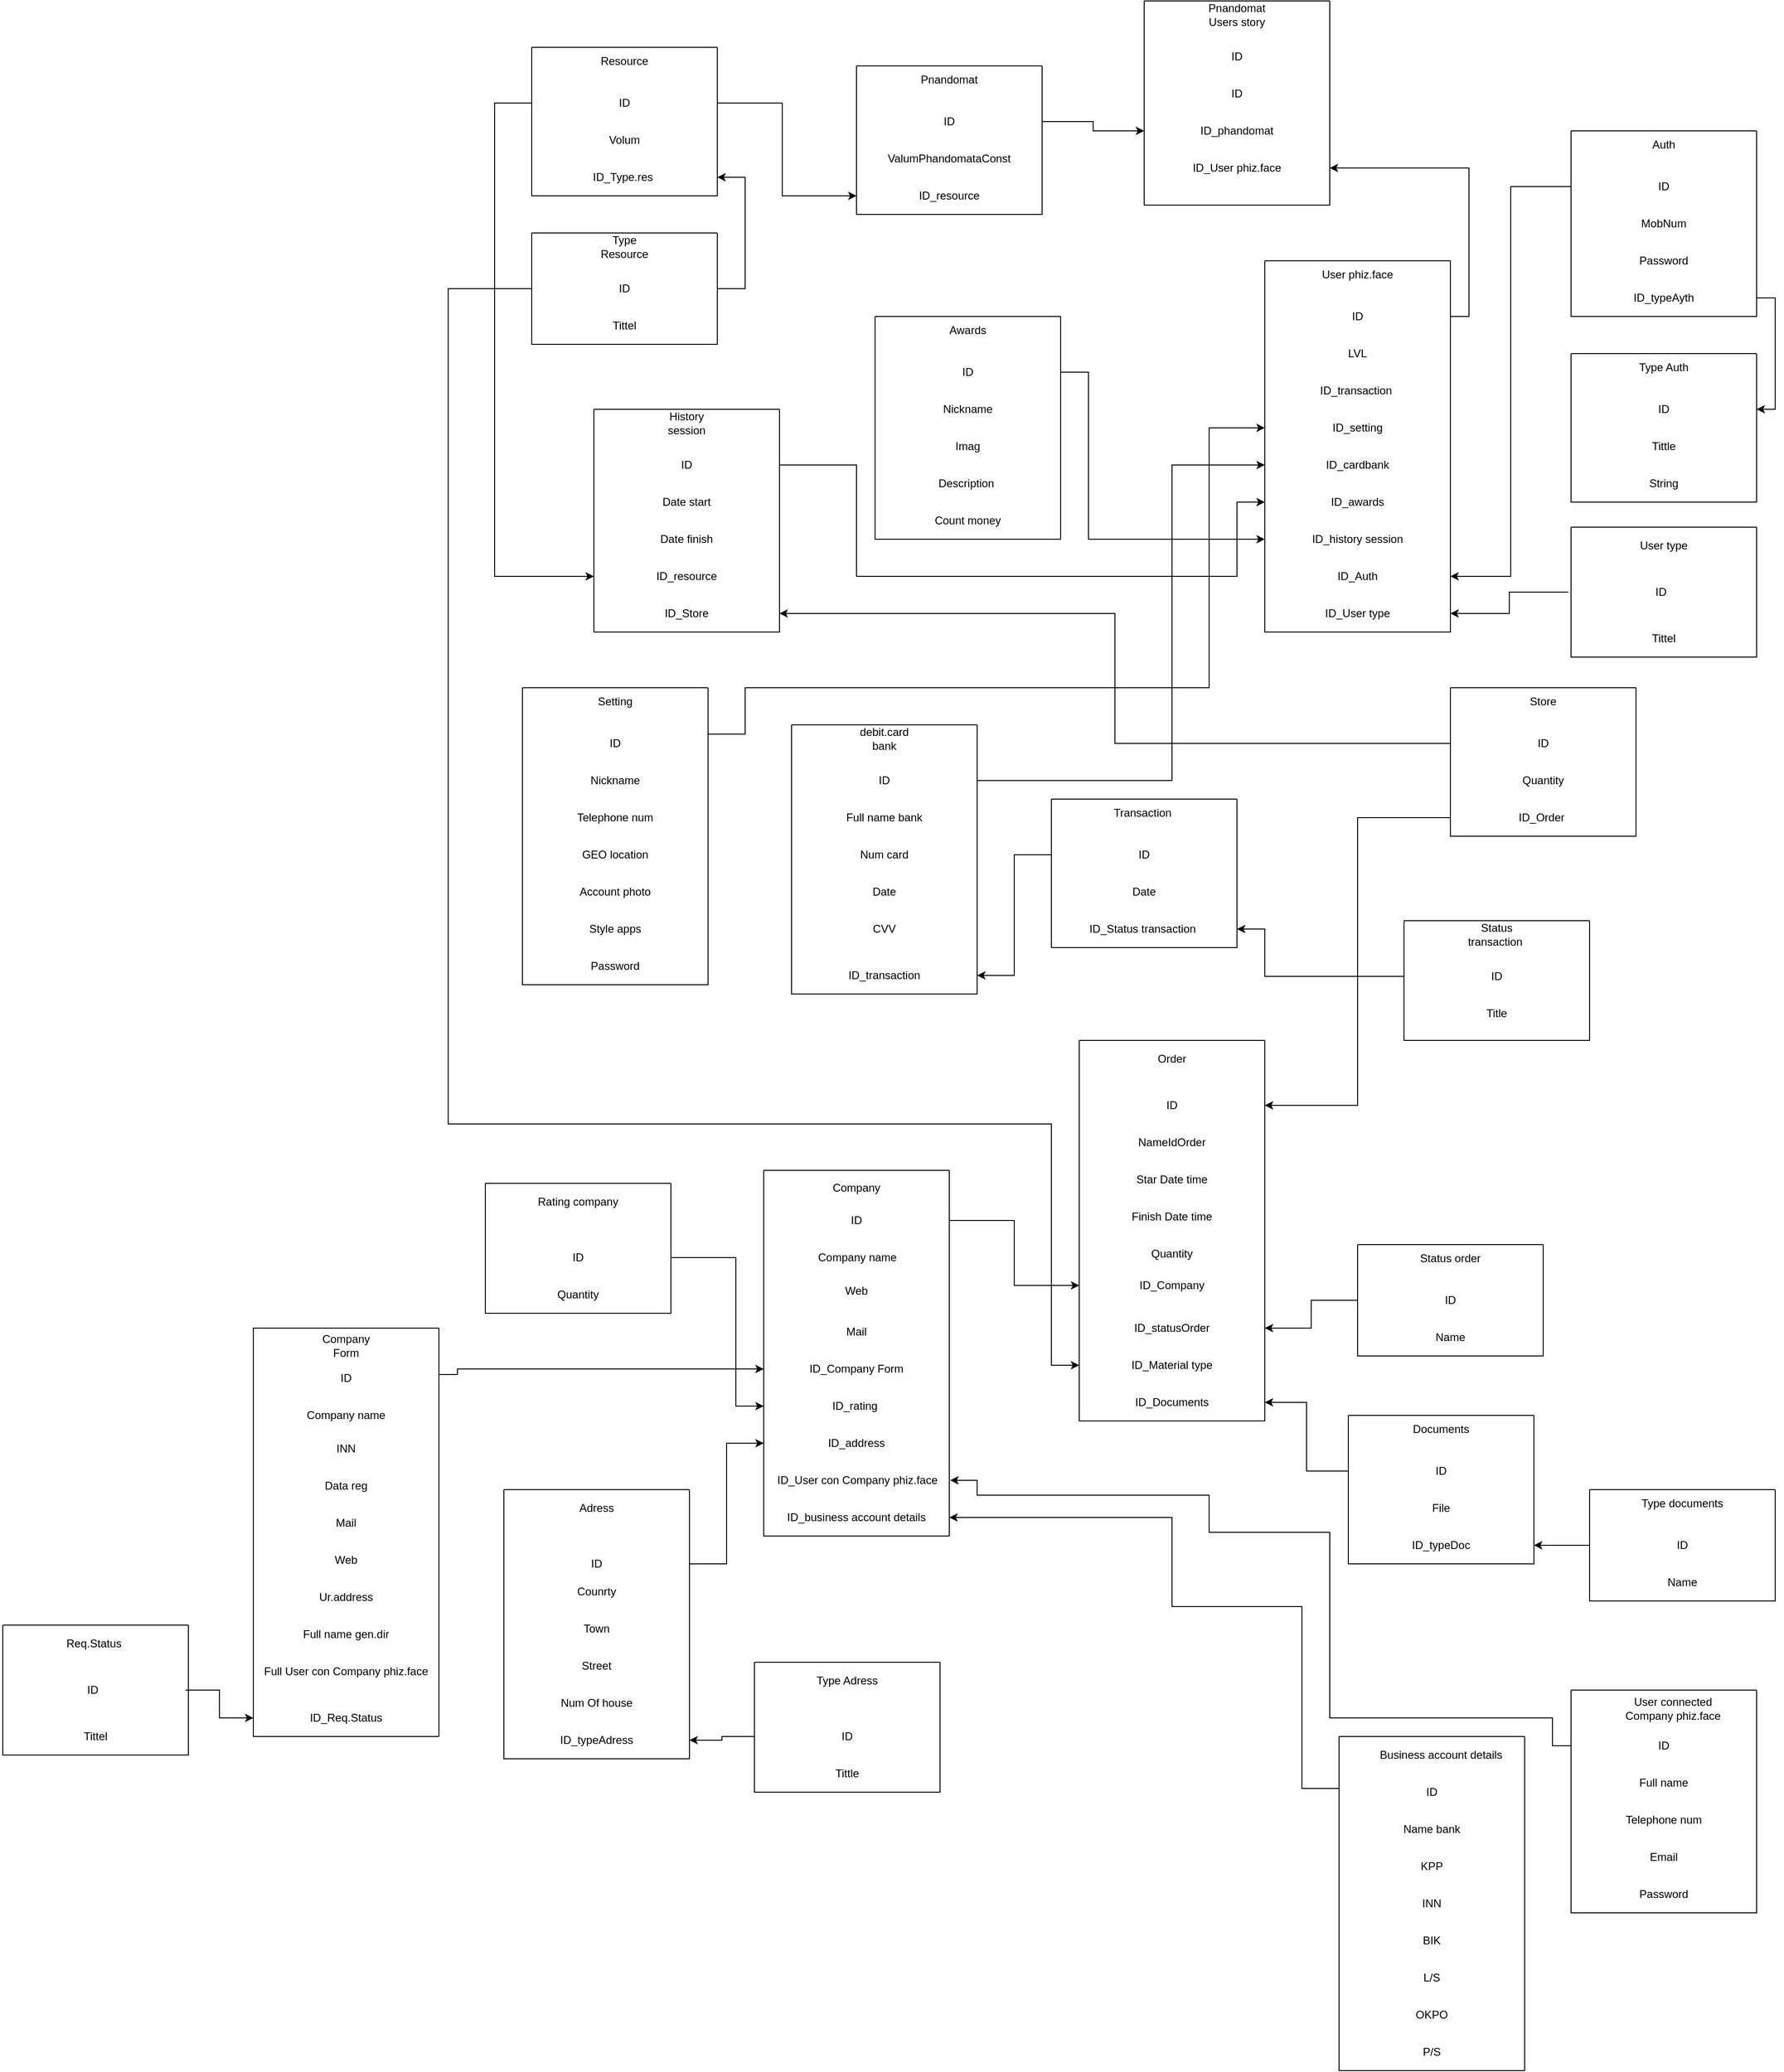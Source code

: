 <mxfile version="24.7.5" pages="2">
  <diagram name="DB Project" id="ey12yU7m-k0KGq1fMk_B">
    <mxGraphModel dx="955" dy="3004" grid="1" gridSize="10" guides="1" tooltips="1" connect="1" arrows="1" fold="1" page="1" pageScale="1" pageWidth="827" pageHeight="1169" math="0" shadow="0">
      <root>
        <mxCell id="0" />
        <mxCell id="1" parent="0" />
        <mxCell id="csLIRg7EKENoaghVLYN3-34" value="" style="swimlane;startSize=0;" parent="1" vertex="1">
          <mxGeometry x="1920" y="-2040" width="200" height="400" as="geometry">
            <mxRectangle x="40" y="200" width="50" height="40" as="alternateBounds" />
          </mxGeometry>
        </mxCell>
        <mxCell id="csLIRg7EKENoaghVLYN3-35" value="User phiz.face" style="text;html=1;align=center;verticalAlign=middle;whiteSpace=wrap;rounded=0;" parent="csLIRg7EKENoaghVLYN3-34" vertex="1">
          <mxGeometry x="60" width="80" height="30" as="geometry" />
        </mxCell>
        <mxCell id="csLIRg7EKENoaghVLYN3-36" value="ID" style="text;html=1;align=center;verticalAlign=middle;whiteSpace=wrap;rounded=0;" parent="csLIRg7EKENoaghVLYN3-34" vertex="1">
          <mxGeometry y="40" width="200" height="40" as="geometry" />
        </mxCell>
        <mxCell id="csLIRg7EKENoaghVLYN3-39" value="ID_cardbank" style="text;html=1;align=center;verticalAlign=middle;whiteSpace=wrap;rounded=0;" parent="csLIRg7EKENoaghVLYN3-34" vertex="1">
          <mxGeometry y="200" width="200" height="40" as="geometry" />
        </mxCell>
        <mxCell id="csLIRg7EKENoaghVLYN3-41" value="LVL" style="text;html=1;align=center;verticalAlign=middle;whiteSpace=wrap;rounded=0;" parent="csLIRg7EKENoaghVLYN3-34" vertex="1">
          <mxGeometry y="80" width="200" height="40" as="geometry" />
        </mxCell>
        <mxCell id="csLIRg7EKENoaghVLYN3-74" value="ID_awards" style="text;html=1;align=center;verticalAlign=middle;whiteSpace=wrap;rounded=0;" parent="csLIRg7EKENoaghVLYN3-34" vertex="1">
          <mxGeometry y="240" width="200" height="40" as="geometry" />
        </mxCell>
        <mxCell id="csLIRg7EKENoaghVLYN3-75" value="ID_setting" style="text;html=1;align=center;verticalAlign=middle;whiteSpace=wrap;rounded=0;" parent="csLIRg7EKENoaghVLYN3-34" vertex="1">
          <mxGeometry y="160" width="200" height="40" as="geometry" />
        </mxCell>
        <mxCell id="h2uy1tZPQLhtZi0CYQHW-30" value="ID_history session" style="text;html=1;align=center;verticalAlign=middle;whiteSpace=wrap;rounded=0;" parent="csLIRg7EKENoaghVLYN3-34" vertex="1">
          <mxGeometry y="280" width="200" height="40" as="geometry" />
        </mxCell>
        <mxCell id="8iAgz6GP0BhCK0G63EhW-2" value="ID_Auth" style="text;html=1;align=center;verticalAlign=middle;whiteSpace=wrap;rounded=0;" parent="csLIRg7EKENoaghVLYN3-34" vertex="1">
          <mxGeometry y="320" width="200" height="40" as="geometry" />
        </mxCell>
        <mxCell id="opOszz-HnJrdjQZakFIA-1" value="&lt;div style=&quot;text-align: start;&quot;&gt;&lt;span style=&quot;background-color: initial;&quot;&gt;ID_transaction&amp;nbsp;&lt;/span&gt;&lt;/div&gt;" style="text;html=1;align=center;verticalAlign=middle;whiteSpace=wrap;rounded=0;" parent="csLIRg7EKENoaghVLYN3-34" vertex="1">
          <mxGeometry y="120" width="200" height="40" as="geometry" />
        </mxCell>
        <mxCell id="MBNA6LIcdyiV74psL_LO-8" value="ID_User type" style="text;html=1;align=center;verticalAlign=middle;whiteSpace=wrap;rounded=0;" vertex="1" parent="csLIRg7EKENoaghVLYN3-34">
          <mxGeometry y="360" width="200" height="40" as="geometry" />
        </mxCell>
        <mxCell id="csLIRg7EKENoaghVLYN3-58" value="" style="swimlane;startSize=0;" parent="1" vertex="1">
          <mxGeometry x="1500" y="-1980" width="200" height="240" as="geometry">
            <mxRectangle x="40" y="200" width="50" height="40" as="alternateBounds" />
          </mxGeometry>
        </mxCell>
        <mxCell id="csLIRg7EKENoaghVLYN3-59" value="Awards" style="text;html=1;align=center;verticalAlign=middle;whiteSpace=wrap;rounded=0;" parent="csLIRg7EKENoaghVLYN3-58" vertex="1">
          <mxGeometry x="60" width="80" height="30" as="geometry" />
        </mxCell>
        <mxCell id="csLIRg7EKENoaghVLYN3-60" value="ID" style="text;html=1;align=center;verticalAlign=middle;whiteSpace=wrap;rounded=0;" parent="csLIRg7EKENoaghVLYN3-58" vertex="1">
          <mxGeometry y="40" width="200" height="40" as="geometry" />
        </mxCell>
        <mxCell id="csLIRg7EKENoaghVLYN3-61" value="Nickname" style="text;html=1;align=center;verticalAlign=middle;whiteSpace=wrap;rounded=0;" parent="csLIRg7EKENoaghVLYN3-58" vertex="1">
          <mxGeometry y="80" width="200" height="40" as="geometry" />
        </mxCell>
        <mxCell id="h2uy1tZPQLhtZi0CYQHW-51" value="Imag" style="text;html=1;align=center;verticalAlign=middle;whiteSpace=wrap;rounded=0;" parent="csLIRg7EKENoaghVLYN3-58" vertex="1">
          <mxGeometry y="120" width="200" height="40" as="geometry" />
        </mxCell>
        <mxCell id="h2uy1tZPQLhtZi0CYQHW-52" value="Description&amp;nbsp;" style="text;html=1;align=center;verticalAlign=middle;whiteSpace=wrap;rounded=0;" parent="csLIRg7EKENoaghVLYN3-58" vertex="1">
          <mxGeometry y="160" width="200" height="40" as="geometry" />
        </mxCell>
        <mxCell id="h2uy1tZPQLhtZi0CYQHW-55" value="Count money" style="text;html=1;align=center;verticalAlign=middle;whiteSpace=wrap;rounded=0;" parent="csLIRg7EKENoaghVLYN3-58" vertex="1">
          <mxGeometry y="200" width="200" height="40" as="geometry" />
        </mxCell>
        <mxCell id="csLIRg7EKENoaghVLYN3-85" value="" style="swimlane;startSize=0;" parent="1" vertex="1">
          <mxGeometry x="1410" y="-1540" width="200" height="290" as="geometry">
            <mxRectangle x="40" y="200" width="50" height="40" as="alternateBounds" />
          </mxGeometry>
        </mxCell>
        <mxCell id="csLIRg7EKENoaghVLYN3-86" value="debit.card bank" style="text;html=1;align=center;verticalAlign=middle;whiteSpace=wrap;rounded=0;" parent="csLIRg7EKENoaghVLYN3-85" vertex="1">
          <mxGeometry x="60" width="80" height="30" as="geometry" />
        </mxCell>
        <mxCell id="csLIRg7EKENoaghVLYN3-87" value="ID" style="text;html=1;align=center;verticalAlign=middle;whiteSpace=wrap;rounded=0;" parent="csLIRg7EKENoaghVLYN3-85" vertex="1">
          <mxGeometry y="40" width="200" height="40" as="geometry" />
        </mxCell>
        <mxCell id="csLIRg7EKENoaghVLYN3-88" value="Full name bank" style="text;html=1;align=center;verticalAlign=middle;whiteSpace=wrap;rounded=0;" parent="csLIRg7EKENoaghVLYN3-85" vertex="1">
          <mxGeometry y="80" width="200" height="40" as="geometry" />
        </mxCell>
        <mxCell id="h2uy1tZPQLhtZi0CYQHW-72" value="Num card" style="text;html=1;align=center;verticalAlign=middle;whiteSpace=wrap;rounded=0;" parent="csLIRg7EKENoaghVLYN3-85" vertex="1">
          <mxGeometry y="120" width="200" height="40" as="geometry" />
        </mxCell>
        <mxCell id="h2uy1tZPQLhtZi0CYQHW-74" value="Date" style="text;html=1;align=center;verticalAlign=middle;whiteSpace=wrap;rounded=0;" parent="csLIRg7EKENoaghVLYN3-85" vertex="1">
          <mxGeometry y="160" width="200" height="40" as="geometry" />
        </mxCell>
        <mxCell id="h2uy1tZPQLhtZi0CYQHW-75" value="CVV" style="text;html=1;align=center;verticalAlign=middle;whiteSpace=wrap;rounded=0;" parent="csLIRg7EKENoaghVLYN3-85" vertex="1">
          <mxGeometry y="200" width="200" height="40" as="geometry" />
        </mxCell>
        <mxCell id="opOszz-HnJrdjQZakFIA-20" value="ID_transaction" style="text;html=1;align=center;verticalAlign=middle;whiteSpace=wrap;rounded=0;" parent="csLIRg7EKENoaghVLYN3-85" vertex="1">
          <mxGeometry y="250" width="200" height="40" as="geometry" />
        </mxCell>
        <mxCell id="csLIRg7EKENoaghVLYN3-107" value="" style="swimlane;startSize=0;" parent="1" vertex="1">
          <mxGeometry x="1380" y="-1060" width="200" height="394" as="geometry">
            <mxRectangle x="40" y="200" width="50" height="40" as="alternateBounds" />
          </mxGeometry>
        </mxCell>
        <mxCell id="csLIRg7EKENoaghVLYN3-108" value="Company" style="text;html=1;align=center;verticalAlign=middle;whiteSpace=wrap;rounded=0;" parent="csLIRg7EKENoaghVLYN3-107" vertex="1">
          <mxGeometry x="60" y="4" width="80" height="30" as="geometry" />
        </mxCell>
        <mxCell id="csLIRg7EKENoaghVLYN3-109" value="ID" style="text;html=1;align=center;verticalAlign=middle;whiteSpace=wrap;rounded=0;" parent="csLIRg7EKENoaghVLYN3-107" vertex="1">
          <mxGeometry y="34" width="200" height="40" as="geometry" />
        </mxCell>
        <mxCell id="csLIRg7EKENoaghVLYN3-110" value="Company name" style="text;html=1;align=center;verticalAlign=middle;whiteSpace=wrap;rounded=0;" parent="csLIRg7EKENoaghVLYN3-107" vertex="1">
          <mxGeometry x="1" y="74" width="200" height="40" as="geometry" />
        </mxCell>
        <mxCell id="csLIRg7EKENoaghVLYN3-111" value="Mail" style="text;html=1;align=center;verticalAlign=middle;whiteSpace=wrap;rounded=0;" parent="csLIRg7EKENoaghVLYN3-107" vertex="1">
          <mxGeometry y="154" width="200" height="40" as="geometry" />
        </mxCell>
        <mxCell id="csLIRg7EKENoaghVLYN3-116" value="&lt;div style=&quot;text-align: start;&quot;&gt;&lt;span style=&quot;background-color: initial;&quot;&gt;ID_business account details&lt;/span&gt;&lt;/div&gt;" style="text;html=1;align=center;verticalAlign=middle;whiteSpace=wrap;rounded=0;" parent="csLIRg7EKENoaghVLYN3-107" vertex="1">
          <mxGeometry y="354" width="200" height="40" as="geometry" />
        </mxCell>
        <mxCell id="csLIRg7EKENoaghVLYN3-117" value="ID_User con Company phiz.face" style="text;html=1;align=center;verticalAlign=middle;whiteSpace=wrap;rounded=0;" parent="csLIRg7EKENoaghVLYN3-107" vertex="1">
          <mxGeometry x="1" y="314" width="200" height="40" as="geometry" />
        </mxCell>
        <mxCell id="csLIRg7EKENoaghVLYN3-120" value="ID_address" style="text;html=1;align=center;verticalAlign=middle;whiteSpace=wrap;rounded=0;" parent="csLIRg7EKENoaghVLYN3-107" vertex="1">
          <mxGeometry y="274" width="200" height="40" as="geometry" />
        </mxCell>
        <mxCell id="b094mv4lrQVxFqOp9tiN-1" value="&lt;div style=&quot;text-align: start;&quot;&gt;&lt;span style=&quot;background-color: initial;&quot;&gt;ID_rating&amp;nbsp;&lt;/span&gt;&lt;/div&gt;" style="text;html=1;align=center;verticalAlign=middle;whiteSpace=wrap;rounded=0;" parent="csLIRg7EKENoaghVLYN3-107" vertex="1">
          <mxGeometry y="234" width="200" height="40" as="geometry" />
        </mxCell>
        <mxCell id="NR5KIYlSiuEwGmeg9oS_-16" value="ID_Company Form" style="text;html=1;align=center;verticalAlign=middle;whiteSpace=wrap;rounded=0;" parent="csLIRg7EKENoaghVLYN3-107" vertex="1">
          <mxGeometry y="194" width="200" height="40" as="geometry" />
        </mxCell>
        <mxCell id="csLIRg7EKENoaghVLYN3-119" value="Web" style="text;html=1;align=center;verticalAlign=middle;whiteSpace=wrap;rounded=0;" parent="csLIRg7EKENoaghVLYN3-107" vertex="1">
          <mxGeometry y="110" width="200" height="40" as="geometry" />
        </mxCell>
        <mxCell id="csLIRg7EKENoaghVLYN3-125" value="" style="swimlane;startSize=0;" parent="1" vertex="1">
          <mxGeometry x="2010" y="-796" width="200" height="160" as="geometry">
            <mxRectangle x="40" y="200" width="50" height="40" as="alternateBounds" />
          </mxGeometry>
        </mxCell>
        <mxCell id="csLIRg7EKENoaghVLYN3-126" value="Documents" style="text;html=1;align=center;verticalAlign=middle;whiteSpace=wrap;rounded=0;" parent="csLIRg7EKENoaghVLYN3-125" vertex="1">
          <mxGeometry x="60" width="80" height="30" as="geometry" />
        </mxCell>
        <mxCell id="csLIRg7EKENoaghVLYN3-127" value="ID" style="text;html=1;align=center;verticalAlign=middle;whiteSpace=wrap;rounded=0;" parent="csLIRg7EKENoaghVLYN3-125" vertex="1">
          <mxGeometry y="40" width="200" height="40" as="geometry" />
        </mxCell>
        <mxCell id="csLIRg7EKENoaghVLYN3-128" value="File" style="text;html=1;align=center;verticalAlign=middle;whiteSpace=wrap;rounded=0;" parent="csLIRg7EKENoaghVLYN3-125" vertex="1">
          <mxGeometry y="80" width="200" height="40" as="geometry" />
        </mxCell>
        <mxCell id="csLIRg7EKENoaghVLYN3-143" value="ID_typeDoc" style="text;html=1;align=center;verticalAlign=middle;whiteSpace=wrap;rounded=0;" parent="csLIRg7EKENoaghVLYN3-125" vertex="1">
          <mxGeometry y="120" width="200" height="40" as="geometry" />
        </mxCell>
        <mxCell id="csLIRg7EKENoaghVLYN3-135" value="" style="swimlane;startSize=0;" parent="1" vertex="1">
          <mxGeometry x="1720" y="-1200" width="200" height="410" as="geometry">
            <mxRectangle x="40" y="200" width="50" height="40" as="alternateBounds" />
          </mxGeometry>
        </mxCell>
        <mxCell id="csLIRg7EKENoaghVLYN3-137" value="ID" style="text;html=1;align=center;verticalAlign=middle;whiteSpace=wrap;rounded=0;" parent="csLIRg7EKENoaghVLYN3-135" vertex="1">
          <mxGeometry y="50" width="200" height="40" as="geometry" />
        </mxCell>
        <mxCell id="csLIRg7EKENoaghVLYN3-139" value="Star Date time" style="text;html=1;align=center;verticalAlign=middle;whiteSpace=wrap;rounded=0;" parent="csLIRg7EKENoaghVLYN3-135" vertex="1">
          <mxGeometry y="130" width="200" height="40" as="geometry" />
        </mxCell>
        <mxCell id="csLIRg7EKENoaghVLYN3-140" value="Finish Date time" style="text;html=1;align=center;verticalAlign=middle;whiteSpace=wrap;rounded=0;" parent="csLIRg7EKENoaghVLYN3-135" vertex="1">
          <mxGeometry y="170" width="200" height="40" as="geometry" />
        </mxCell>
        <mxCell id="csLIRg7EKENoaghVLYN3-141" value="Order" style="text;html=1;align=center;verticalAlign=middle;whiteSpace=wrap;rounded=0;" parent="csLIRg7EKENoaghVLYN3-135" vertex="1">
          <mxGeometry width="200" height="40" as="geometry" />
        </mxCell>
        <mxCell id="csLIRg7EKENoaghVLYN3-142" value="NameIdOrder" style="text;html=1;align=center;verticalAlign=middle;whiteSpace=wrap;rounded=0;" parent="csLIRg7EKENoaghVLYN3-135" vertex="1">
          <mxGeometry y="90" width="200" height="40" as="geometry" />
        </mxCell>
        <mxCell id="csLIRg7EKENoaghVLYN3-145" value="ID_Company" style="text;html=1;align=center;verticalAlign=middle;whiteSpace=wrap;rounded=0;" parent="csLIRg7EKENoaghVLYN3-135" vertex="1">
          <mxGeometry y="244" width="200" height="40" as="geometry" />
        </mxCell>
        <mxCell id="xRr5vuv_WKvIwvED6xIB-14" value="ID_statusOrder" style="text;html=1;align=center;verticalAlign=middle;whiteSpace=wrap;rounded=0;" parent="csLIRg7EKENoaghVLYN3-135" vertex="1">
          <mxGeometry y="290" width="200" height="40" as="geometry" />
        </mxCell>
        <mxCell id="csLIRg7EKENoaghVLYN3-144" value="ID_Documents" style="text;html=1;align=center;verticalAlign=middle;whiteSpace=wrap;rounded=0;" parent="csLIRg7EKENoaghVLYN3-135" vertex="1">
          <mxGeometry y="370" width="200" height="40" as="geometry" />
        </mxCell>
        <mxCell id="tyz_u_CxFQXvNKMrJdVT-25" value="ID_Material type&lt;span style=&quot;color: rgba(0, 0, 0, 0); font-family: monospace; font-size: 0px; text-align: start; text-wrap: nowrap;&quot;&gt;%3CmxGraphModel%3E%3Croot%3E%3CmxCell%20id%3D%220%22%2F%3E%3CmxCell%20id%3D%221%22%20parent%3D%220%22%2F%3E%3CmxCell%20id%3D%222%22%20value%3D%22ID%22%20style%3D%22text%3Bhtml%3D1%3Balign%3Dcenter%3BverticalAlign%3Dmiddle%3BwhiteSpace%3Dwrap%3Brounded%3D0%3B%22%20vertex%3D%221%22%20parent%3D%221%22%3E%3CmxGeometry%20x%3D%22260%22%20y%3D%22-870%22%20width%3D%22200%22%20height%3D%2240%22%20as%3D%22geometry%22%2F%3E%3C%2FmxCell%3E%3C%2Froot%3E%3C%2FmxGraphModel%3E&lt;/span&gt;" style="text;html=1;align=center;verticalAlign=middle;whiteSpace=wrap;rounded=0;" parent="csLIRg7EKENoaghVLYN3-135" vertex="1">
          <mxGeometry y="330" width="200" height="40" as="geometry" />
        </mxCell>
        <mxCell id="tyz_u_CxFQXvNKMrJdVT-27" value="Quantity" style="text;html=1;align=center;verticalAlign=middle;whiteSpace=wrap;rounded=0;" parent="csLIRg7EKENoaghVLYN3-135" vertex="1">
          <mxGeometry y="210" width="200" height="40" as="geometry" />
        </mxCell>
        <mxCell id="csLIRg7EKENoaghVLYN3-148" value="" style="swimlane;startSize=0;" parent="1" vertex="1">
          <mxGeometry x="2250" y="-500" width="200" height="240" as="geometry">
            <mxRectangle x="40" y="200" width="50" height="40" as="alternateBounds" />
          </mxGeometry>
        </mxCell>
        <mxCell id="csLIRg7EKENoaghVLYN3-149" value="User connected Company phiz.face" style="text;html=1;align=center;verticalAlign=middle;whiteSpace=wrap;rounded=0;" parent="csLIRg7EKENoaghVLYN3-148" vertex="1">
          <mxGeometry x="40" width="140" height="40" as="geometry" />
        </mxCell>
        <mxCell id="csLIRg7EKENoaghVLYN3-150" value="ID" style="text;html=1;align=center;verticalAlign=middle;whiteSpace=wrap;rounded=0;" parent="csLIRg7EKENoaghVLYN3-148" vertex="1">
          <mxGeometry y="40" width="200" height="40" as="geometry" />
        </mxCell>
        <mxCell id="csLIRg7EKENoaghVLYN3-152" value="Telephone num" style="text;html=1;align=center;verticalAlign=middle;whiteSpace=wrap;rounded=0;" parent="csLIRg7EKENoaghVLYN3-148" vertex="1">
          <mxGeometry y="120" width="200" height="40" as="geometry" />
        </mxCell>
        <mxCell id="csLIRg7EKENoaghVLYN3-155" value="Full name" style="text;html=1;align=center;verticalAlign=middle;whiteSpace=wrap;rounded=0;" parent="csLIRg7EKENoaghVLYN3-148" vertex="1">
          <mxGeometry y="80" width="200" height="40" as="geometry" />
        </mxCell>
        <mxCell id="ru_o6e3Y8pDWjpEOkh-R-31" value="Email" style="text;html=1;align=center;verticalAlign=middle;whiteSpace=wrap;rounded=0;" parent="csLIRg7EKENoaghVLYN3-148" vertex="1">
          <mxGeometry y="160" width="200" height="40" as="geometry" />
        </mxCell>
        <mxCell id="ru_o6e3Y8pDWjpEOkh-R-32" value="Password" style="text;html=1;align=center;verticalAlign=middle;whiteSpace=wrap;rounded=0;" parent="csLIRg7EKENoaghVLYN3-148" vertex="1">
          <mxGeometry y="200" width="200" height="40" as="geometry" />
        </mxCell>
        <mxCell id="csLIRg7EKENoaghVLYN3-165" value="" style="swimlane;startSize=0;" parent="1" vertex="1">
          <mxGeometry x="1480" y="-2250" width="200" height="160" as="geometry">
            <mxRectangle x="40" y="200" width="50" height="40" as="alternateBounds" />
          </mxGeometry>
        </mxCell>
        <mxCell id="csLIRg7EKENoaghVLYN3-166" value="Pnandomat" style="text;html=1;align=center;verticalAlign=middle;whiteSpace=wrap;rounded=0;" parent="csLIRg7EKENoaghVLYN3-165" vertex="1">
          <mxGeometry x="60" width="80" height="30" as="geometry" />
        </mxCell>
        <mxCell id="csLIRg7EKENoaghVLYN3-167" value="ID" style="text;html=1;align=center;verticalAlign=middle;whiteSpace=wrap;rounded=0;" parent="csLIRg7EKENoaghVLYN3-165" vertex="1">
          <mxGeometry y="40" width="200" height="40" as="geometry" />
        </mxCell>
        <mxCell id="h2uy1tZPQLhtZi0CYQHW-5" value="ID_resource" style="text;html=1;align=center;verticalAlign=middle;whiteSpace=wrap;rounded=0;" parent="csLIRg7EKENoaghVLYN3-165" vertex="1">
          <mxGeometry y="120" width="200" height="40" as="geometry" />
        </mxCell>
        <mxCell id="AszL2Cz35tuWE-fF-ffO-5" value="ValumPhandomataConst" style="text;html=1;align=center;verticalAlign=middle;whiteSpace=wrap;rounded=0;" parent="csLIRg7EKENoaghVLYN3-165" vertex="1">
          <mxGeometry y="80" width="200" height="40" as="geometry" />
        </mxCell>
        <mxCell id="h2uy1tZPQLhtZi0CYQHW-12" value="" style="swimlane;startSize=0;" parent="1" vertex="1">
          <mxGeometry x="1130" y="-2270" width="200" height="160" as="geometry">
            <mxRectangle x="40" y="200" width="50" height="40" as="alternateBounds" />
          </mxGeometry>
        </mxCell>
        <mxCell id="h2uy1tZPQLhtZi0CYQHW-13" value="Resource" style="text;html=1;align=center;verticalAlign=middle;whiteSpace=wrap;rounded=0;" parent="h2uy1tZPQLhtZi0CYQHW-12" vertex="1">
          <mxGeometry x="60" width="80" height="30" as="geometry" />
        </mxCell>
        <mxCell id="h2uy1tZPQLhtZi0CYQHW-14" value="ID" style="text;html=1;align=center;verticalAlign=middle;whiteSpace=wrap;rounded=0;" parent="h2uy1tZPQLhtZi0CYQHW-12" vertex="1">
          <mxGeometry y="40" width="200" height="40" as="geometry" />
        </mxCell>
        <mxCell id="h2uy1tZPQLhtZi0CYQHW-19" value="Volum" style="text;html=1;align=center;verticalAlign=middle;whiteSpace=wrap;rounded=0;" parent="h2uy1tZPQLhtZi0CYQHW-12" vertex="1">
          <mxGeometry y="80" width="200" height="40" as="geometry" />
        </mxCell>
        <mxCell id="h2uy1tZPQLhtZi0CYQHW-28" value="ID_Type.res&amp;nbsp;" style="text;html=1;align=center;verticalAlign=middle;whiteSpace=wrap;rounded=0;" parent="h2uy1tZPQLhtZi0CYQHW-12" vertex="1">
          <mxGeometry y="120" width="200" height="40" as="geometry" />
        </mxCell>
        <mxCell id="h2uy1tZPQLhtZi0CYQHW-20" value="" style="swimlane;startSize=0;" parent="1" vertex="1">
          <mxGeometry x="1130" y="-2070" width="200" height="120" as="geometry">
            <mxRectangle x="40" y="200" width="50" height="40" as="alternateBounds" />
          </mxGeometry>
        </mxCell>
        <mxCell id="h2uy1tZPQLhtZi0CYQHW-21" value="Type Resource" style="text;html=1;align=center;verticalAlign=middle;whiteSpace=wrap;rounded=0;" parent="h2uy1tZPQLhtZi0CYQHW-20" vertex="1">
          <mxGeometry x="60" width="80" height="30" as="geometry" />
        </mxCell>
        <mxCell id="h2uy1tZPQLhtZi0CYQHW-22" value="ID" style="text;html=1;align=center;verticalAlign=middle;whiteSpace=wrap;rounded=0;" parent="h2uy1tZPQLhtZi0CYQHW-20" vertex="1">
          <mxGeometry y="40" width="200" height="40" as="geometry" />
        </mxCell>
        <mxCell id="h2uy1tZPQLhtZi0CYQHW-25" value="Tittel" style="text;html=1;align=center;verticalAlign=middle;whiteSpace=wrap;rounded=0;" parent="h2uy1tZPQLhtZi0CYQHW-20" vertex="1">
          <mxGeometry y="80" width="200" height="40" as="geometry" />
        </mxCell>
        <mxCell id="h2uy1tZPQLhtZi0CYQHW-37" value="" style="swimlane;startSize=0;" parent="1" vertex="1">
          <mxGeometry x="1197" y="-1880" width="200" height="240" as="geometry">
            <mxRectangle x="40" y="200" width="50" height="40" as="alternateBounds" />
          </mxGeometry>
        </mxCell>
        <mxCell id="h2uy1tZPQLhtZi0CYQHW-38" value="History session" style="text;html=1;align=center;verticalAlign=middle;whiteSpace=wrap;rounded=0;" parent="h2uy1tZPQLhtZi0CYQHW-37" vertex="1">
          <mxGeometry x="60" width="80" height="30" as="geometry" />
        </mxCell>
        <mxCell id="h2uy1tZPQLhtZi0CYQHW-39" value="ID" style="text;html=1;align=center;verticalAlign=middle;whiteSpace=wrap;rounded=0;" parent="h2uy1tZPQLhtZi0CYQHW-37" vertex="1">
          <mxGeometry y="40" width="200" height="40" as="geometry" />
        </mxCell>
        <mxCell id="h2uy1tZPQLhtZi0CYQHW-43" value="ID_resource" style="text;html=1;align=center;verticalAlign=middle;whiteSpace=wrap;rounded=0;" parent="h2uy1tZPQLhtZi0CYQHW-37" vertex="1">
          <mxGeometry y="160" width="200" height="40" as="geometry" />
        </mxCell>
        <mxCell id="h2uy1tZPQLhtZi0CYQHW-58" value="Date start" style="text;html=1;align=center;verticalAlign=middle;whiteSpace=wrap;rounded=0;" parent="h2uy1tZPQLhtZi0CYQHW-37" vertex="1">
          <mxGeometry y="80" width="200" height="40" as="geometry" />
        </mxCell>
        <mxCell id="h2uy1tZPQLhtZi0CYQHW-59" value="Date finish" style="text;html=1;align=center;verticalAlign=middle;whiteSpace=wrap;rounded=0;" parent="h2uy1tZPQLhtZi0CYQHW-37" vertex="1">
          <mxGeometry y="120" width="200" height="40" as="geometry" />
        </mxCell>
        <mxCell id="AszL2Cz35tuWE-fF-ffO-12" value="ID_Store" style="text;html=1;align=center;verticalAlign=middle;whiteSpace=wrap;rounded=0;" parent="h2uy1tZPQLhtZi0CYQHW-37" vertex="1">
          <mxGeometry y="200" width="200" height="40" as="geometry" />
        </mxCell>
        <mxCell id="h2uy1tZPQLhtZi0CYQHW-46" style="edgeStyle=orthogonalEdgeStyle;rounded=0;orthogonalLoop=1;jettySize=auto;html=1;entryX=1;entryY=0.5;entryDx=0;entryDy=0;exitX=1;exitY=0.5;exitDx=0;exitDy=0;" parent="1" source="h2uy1tZPQLhtZi0CYQHW-22" target="h2uy1tZPQLhtZi0CYQHW-28" edge="1">
          <mxGeometry relative="1" as="geometry">
            <Array as="points">
              <mxPoint x="1360" y="-2010" />
              <mxPoint x="1360" y="-2130" />
            </Array>
          </mxGeometry>
        </mxCell>
        <mxCell id="h2uy1tZPQLhtZi0CYQHW-48" style="edgeStyle=orthogonalEdgeStyle;rounded=0;orthogonalLoop=1;jettySize=auto;html=1;exitX=1;exitY=0.5;exitDx=0;exitDy=0;entryX=0;entryY=0.5;entryDx=0;entryDy=0;" parent="1" source="h2uy1tZPQLhtZi0CYQHW-14" target="h2uy1tZPQLhtZi0CYQHW-5" edge="1">
          <mxGeometry relative="1" as="geometry">
            <Array as="points">
              <mxPoint x="1400" y="-2210" />
              <mxPoint x="1400" y="-2110" />
            </Array>
          </mxGeometry>
        </mxCell>
        <mxCell id="h2uy1tZPQLhtZi0CYQHW-57" style="edgeStyle=orthogonalEdgeStyle;rounded=0;orthogonalLoop=1;jettySize=auto;html=1;entryX=0;entryY=0.5;entryDx=0;entryDy=0;exitX=1;exitY=0.5;exitDx=0;exitDy=0;" parent="1" source="csLIRg7EKENoaghVLYN3-60" target="csLIRg7EKENoaghVLYN3-74" edge="1">
          <mxGeometry relative="1" as="geometry">
            <Array as="points">
              <mxPoint x="1730" y="-1920" />
              <mxPoint x="1730" y="-1740" />
              <mxPoint x="1890" y="-1740" />
              <mxPoint x="1890" y="-1780" />
            </Array>
          </mxGeometry>
        </mxCell>
        <mxCell id="h2uy1tZPQLhtZi0CYQHW-61" style="edgeStyle=orthogonalEdgeStyle;rounded=0;orthogonalLoop=1;jettySize=auto;html=1;entryX=0;entryY=0.5;entryDx=0;entryDy=0;" parent="1" source="h2uy1tZPQLhtZi0CYQHW-39" target="h2uy1tZPQLhtZi0CYQHW-30" edge="1">
          <mxGeometry relative="1" as="geometry">
            <Array as="points">
              <mxPoint x="1480" y="-1820" />
              <mxPoint x="1480" y="-1700" />
              <mxPoint x="1890" y="-1700" />
              <mxPoint x="1890" y="-1740" />
            </Array>
          </mxGeometry>
        </mxCell>
        <mxCell id="h2uy1tZPQLhtZi0CYQHW-63" style="edgeStyle=orthogonalEdgeStyle;rounded=0;orthogonalLoop=1;jettySize=auto;html=1;" parent="1" source="h2uy1tZPQLhtZi0CYQHW-14" target="h2uy1tZPQLhtZi0CYQHW-43" edge="1">
          <mxGeometry relative="1" as="geometry">
            <Array as="points">
              <mxPoint x="1090" y="-2210" />
              <mxPoint x="1090" y="-1700" />
            </Array>
          </mxGeometry>
        </mxCell>
        <mxCell id="h2uy1tZPQLhtZi0CYQHW-64" value="" style="swimlane;startSize=0;" parent="1" vertex="1">
          <mxGeometry x="1120" y="-1580" width="200" height="320" as="geometry">
            <mxRectangle x="40" y="200" width="50" height="40" as="alternateBounds" />
          </mxGeometry>
        </mxCell>
        <mxCell id="h2uy1tZPQLhtZi0CYQHW-65" value="Setting" style="text;html=1;align=center;verticalAlign=middle;whiteSpace=wrap;rounded=0;" parent="h2uy1tZPQLhtZi0CYQHW-64" vertex="1">
          <mxGeometry x="60" width="80" height="30" as="geometry" />
        </mxCell>
        <mxCell id="h2uy1tZPQLhtZi0CYQHW-66" value="ID" style="text;html=1;align=center;verticalAlign=middle;whiteSpace=wrap;rounded=0;" parent="h2uy1tZPQLhtZi0CYQHW-64" vertex="1">
          <mxGeometry y="40" width="200" height="40" as="geometry" />
        </mxCell>
        <mxCell id="h2uy1tZPQLhtZi0CYQHW-67" value="Nickname" style="text;html=1;align=center;verticalAlign=middle;whiteSpace=wrap;rounded=0;" parent="h2uy1tZPQLhtZi0CYQHW-64" vertex="1">
          <mxGeometry y="80" width="200" height="40" as="geometry" />
        </mxCell>
        <mxCell id="h2uy1tZPQLhtZi0CYQHW-68" value="Telephone num" style="text;html=1;align=center;verticalAlign=middle;whiteSpace=wrap;rounded=0;" parent="h2uy1tZPQLhtZi0CYQHW-64" vertex="1">
          <mxGeometry y="120" width="200" height="40" as="geometry" />
        </mxCell>
        <mxCell id="h2uy1tZPQLhtZi0CYQHW-78" value="GEO location" style="text;html=1;align=center;verticalAlign=middle;whiteSpace=wrap;rounded=0;" parent="h2uy1tZPQLhtZi0CYQHW-64" vertex="1">
          <mxGeometry y="160" width="200" height="40" as="geometry" />
        </mxCell>
        <mxCell id="h2uy1tZPQLhtZi0CYQHW-79" value="Account photo" style="text;html=1;align=center;verticalAlign=middle;whiteSpace=wrap;rounded=0;" parent="h2uy1tZPQLhtZi0CYQHW-64" vertex="1">
          <mxGeometry y="200" width="200" height="40" as="geometry" />
        </mxCell>
        <mxCell id="h2uy1tZPQLhtZi0CYQHW-81" value="Style apps" style="text;html=1;align=center;verticalAlign=middle;whiteSpace=wrap;rounded=0;" parent="h2uy1tZPQLhtZi0CYQHW-64" vertex="1">
          <mxGeometry y="240" width="200" height="40" as="geometry" />
        </mxCell>
        <mxCell id="ru_o6e3Y8pDWjpEOkh-R-34" value="Password" style="text;html=1;align=center;verticalAlign=middle;whiteSpace=wrap;rounded=0;" parent="h2uy1tZPQLhtZi0CYQHW-64" vertex="1">
          <mxGeometry y="280" width="200" height="40" as="geometry" />
        </mxCell>
        <mxCell id="h2uy1tZPQLhtZi0CYQHW-76" style="edgeStyle=orthogonalEdgeStyle;rounded=0;orthogonalLoop=1;jettySize=auto;html=1;entryX=0;entryY=0.5;entryDx=0;entryDy=0;" parent="1" source="csLIRg7EKENoaghVLYN3-87" target="csLIRg7EKENoaghVLYN3-39" edge="1">
          <mxGeometry relative="1" as="geometry">
            <Array as="points">
              <mxPoint x="1820" y="-1480" />
              <mxPoint x="1820" y="-1820" />
            </Array>
          </mxGeometry>
        </mxCell>
        <mxCell id="h2uy1tZPQLhtZi0CYQHW-82" style="edgeStyle=orthogonalEdgeStyle;rounded=0;orthogonalLoop=1;jettySize=auto;html=1;entryX=0;entryY=0.5;entryDx=0;entryDy=0;exitX=1;exitY=0.25;exitDx=0;exitDy=0;" parent="1" source="h2uy1tZPQLhtZi0CYQHW-66" target="csLIRg7EKENoaghVLYN3-75" edge="1">
          <mxGeometry relative="1" as="geometry">
            <mxPoint x="1770" y="-1369.971" as="sourcePoint" />
            <mxPoint x="1810" y="-1850" as="targetPoint" />
            <Array as="points">
              <mxPoint x="1360" y="-1530" />
              <mxPoint x="1360" y="-1580" />
              <mxPoint x="1860" y="-1580" />
              <mxPoint x="1860" y="-1860" />
            </Array>
          </mxGeometry>
        </mxCell>
        <mxCell id="b094mv4lrQVxFqOp9tiN-2" value="" style="swimlane;startSize=0;" parent="1" vertex="1">
          <mxGeometry x="1080" y="-1046" width="200" height="140" as="geometry">
            <mxRectangle x="40" y="200" width="50" height="40" as="alternateBounds" />
          </mxGeometry>
        </mxCell>
        <mxCell id="b094mv4lrQVxFqOp9tiN-3" value="ID" style="text;html=1;align=center;verticalAlign=middle;whiteSpace=wrap;rounded=0;" parent="b094mv4lrQVxFqOp9tiN-2" vertex="1">
          <mxGeometry y="60" width="200" height="40" as="geometry" />
        </mxCell>
        <mxCell id="b094mv4lrQVxFqOp9tiN-6" value="Rating company" style="text;html=1;align=center;verticalAlign=middle;whiteSpace=wrap;rounded=0;" parent="b094mv4lrQVxFqOp9tiN-2" vertex="1">
          <mxGeometry width="200" height="40" as="geometry" />
        </mxCell>
        <mxCell id="ru_o6e3Y8pDWjpEOkh-R-3" value="Quantity" style="text;html=1;align=center;verticalAlign=middle;whiteSpace=wrap;rounded=0;" parent="b094mv4lrQVxFqOp9tiN-2" vertex="1">
          <mxGeometry y="100" width="200" height="40" as="geometry" />
        </mxCell>
        <mxCell id="ru_o6e3Y8pDWjpEOkh-R-24" value="" style="swimlane;startSize=0;" parent="1" vertex="1">
          <mxGeometry x="2270" y="-716" width="200" height="120" as="geometry">
            <mxRectangle x="40" y="200" width="50" height="40" as="alternateBounds" />
          </mxGeometry>
        </mxCell>
        <mxCell id="ru_o6e3Y8pDWjpEOkh-R-25" value="Type documents" style="text;html=1;align=center;verticalAlign=middle;whiteSpace=wrap;rounded=0;" parent="ru_o6e3Y8pDWjpEOkh-R-24" vertex="1">
          <mxGeometry x="50" width="100" height="30" as="geometry" />
        </mxCell>
        <mxCell id="ru_o6e3Y8pDWjpEOkh-R-26" value="ID" style="text;html=1;align=center;verticalAlign=middle;whiteSpace=wrap;rounded=0;" parent="ru_o6e3Y8pDWjpEOkh-R-24" vertex="1">
          <mxGeometry y="40" width="200" height="40" as="geometry" />
        </mxCell>
        <mxCell id="ru_o6e3Y8pDWjpEOkh-R-27" value="Name" style="text;html=1;align=center;verticalAlign=middle;whiteSpace=wrap;rounded=0;" parent="ru_o6e3Y8pDWjpEOkh-R-24" vertex="1">
          <mxGeometry y="80" width="200" height="40" as="geometry" />
        </mxCell>
        <mxCell id="ru_o6e3Y8pDWjpEOkh-R-28" style="edgeStyle=orthogonalEdgeStyle;rounded=0;orthogonalLoop=1;jettySize=auto;html=1;exitX=0;exitY=0.5;exitDx=0;exitDy=0;entryX=1;entryY=0.5;entryDx=0;entryDy=0;" parent="1" source="ru_o6e3Y8pDWjpEOkh-R-26" target="csLIRg7EKENoaghVLYN3-143" edge="1">
          <mxGeometry relative="1" as="geometry" />
        </mxCell>
        <mxCell id="xRr5vuv_WKvIwvED6xIB-1" value="" style="swimlane;startSize=0;" parent="1" vertex="1">
          <mxGeometry x="2000" y="-450" width="200" height="360" as="geometry">
            <mxRectangle x="40" y="200" width="50" height="40" as="alternateBounds" />
          </mxGeometry>
        </mxCell>
        <mxCell id="xRr5vuv_WKvIwvED6xIB-2" value="&lt;span style=&quot;text-align: start;&quot;&gt;Business account details&lt;/span&gt;" style="text;html=1;align=center;verticalAlign=middle;whiteSpace=wrap;rounded=0;" parent="xRr5vuv_WKvIwvED6xIB-1" vertex="1">
          <mxGeometry x="40" width="140" height="40" as="geometry" />
        </mxCell>
        <mxCell id="xRr5vuv_WKvIwvED6xIB-3" value="ID" style="text;html=1;align=center;verticalAlign=middle;whiteSpace=wrap;rounded=0;" parent="xRr5vuv_WKvIwvED6xIB-1" vertex="1">
          <mxGeometry y="40" width="200" height="40" as="geometry" />
        </mxCell>
        <mxCell id="xRr5vuv_WKvIwvED6xIB-4" value="KPP" style="text;html=1;align=center;verticalAlign=middle;whiteSpace=wrap;rounded=0;" parent="xRr5vuv_WKvIwvED6xIB-1" vertex="1">
          <mxGeometry y="120" width="200" height="40" as="geometry" />
        </mxCell>
        <mxCell id="xRr5vuv_WKvIwvED6xIB-5" value="P/S" style="text;html=1;align=center;verticalAlign=middle;whiteSpace=wrap;rounded=0;" parent="xRr5vuv_WKvIwvED6xIB-1" vertex="1">
          <mxGeometry y="320" width="200" height="40" as="geometry" />
        </mxCell>
        <mxCell id="xRr5vuv_WKvIwvED6xIB-7" value="Name bank" style="text;html=1;align=center;verticalAlign=middle;whiteSpace=wrap;rounded=0;" parent="xRr5vuv_WKvIwvED6xIB-1" vertex="1">
          <mxGeometry y="80" width="200" height="40" as="geometry" />
        </mxCell>
        <mxCell id="xRr5vuv_WKvIwvED6xIB-8" value="OKPO" style="text;html=1;align=center;verticalAlign=middle;whiteSpace=wrap;rounded=0;" parent="xRr5vuv_WKvIwvED6xIB-1" vertex="1">
          <mxGeometry y="280" width="200" height="40" as="geometry" />
        </mxCell>
        <mxCell id="xRr5vuv_WKvIwvED6xIB-9" value="L/S" style="text;html=1;align=center;verticalAlign=middle;whiteSpace=wrap;rounded=0;" parent="xRr5vuv_WKvIwvED6xIB-1" vertex="1">
          <mxGeometry y="240" width="200" height="40" as="geometry" />
        </mxCell>
        <mxCell id="xRr5vuv_WKvIwvED6xIB-10" value="INN" style="text;html=1;align=center;verticalAlign=middle;whiteSpace=wrap;rounded=0;" parent="xRr5vuv_WKvIwvED6xIB-1" vertex="1">
          <mxGeometry y="160" width="200" height="40" as="geometry" />
        </mxCell>
        <mxCell id="xRr5vuv_WKvIwvED6xIB-11" value="BIK" style="text;html=1;align=center;verticalAlign=middle;whiteSpace=wrap;rounded=0;" parent="xRr5vuv_WKvIwvED6xIB-1" vertex="1">
          <mxGeometry y="200" width="200" height="40" as="geometry" />
        </mxCell>
        <mxCell id="xRr5vuv_WKvIwvED6xIB-13" style="edgeStyle=orthogonalEdgeStyle;rounded=0;orthogonalLoop=1;jettySize=auto;html=1;exitX=0;exitY=0.5;exitDx=0;exitDy=0;entryX=1;entryY=0.5;entryDx=0;entryDy=0;" parent="1" source="xRr5vuv_WKvIwvED6xIB-3" target="csLIRg7EKENoaghVLYN3-116" edge="1">
          <mxGeometry relative="1" as="geometry">
            <Array as="points">
              <mxPoint x="2000" y="-394" />
              <mxPoint x="1960" y="-394" />
              <mxPoint x="1960" y="-590" />
              <mxPoint x="1820" y="-590" />
              <mxPoint x="1820" y="-686" />
            </Array>
          </mxGeometry>
        </mxCell>
        <mxCell id="xRr5vuv_WKvIwvED6xIB-15" value="" style="swimlane;startSize=0;" parent="1" vertex="1">
          <mxGeometry x="2020" y="-980" width="200" height="120" as="geometry">
            <mxRectangle x="40" y="200" width="50" height="40" as="alternateBounds" />
          </mxGeometry>
        </mxCell>
        <mxCell id="xRr5vuv_WKvIwvED6xIB-16" value="Status order" style="text;html=1;align=center;verticalAlign=middle;whiteSpace=wrap;rounded=0;" parent="xRr5vuv_WKvIwvED6xIB-15" vertex="1">
          <mxGeometry x="50" width="100" height="30" as="geometry" />
        </mxCell>
        <mxCell id="xRr5vuv_WKvIwvED6xIB-17" value="ID" style="text;html=1;align=center;verticalAlign=middle;whiteSpace=wrap;rounded=0;" parent="xRr5vuv_WKvIwvED6xIB-15" vertex="1">
          <mxGeometry y="40" width="200" height="40" as="geometry" />
        </mxCell>
        <mxCell id="xRr5vuv_WKvIwvED6xIB-18" value="Name" style="text;html=1;align=center;verticalAlign=middle;whiteSpace=wrap;rounded=0;" parent="xRr5vuv_WKvIwvED6xIB-15" vertex="1">
          <mxGeometry y="80" width="200" height="40" as="geometry" />
        </mxCell>
        <mxCell id="tyz_u_CxFQXvNKMrJdVT-3" style="edgeStyle=orthogonalEdgeStyle;rounded=0;orthogonalLoop=1;jettySize=auto;html=1;entryX=0;entryY=0.5;entryDx=0;entryDy=0;" parent="1" source="b094mv4lrQVxFqOp9tiN-3" target="b094mv4lrQVxFqOp9tiN-1" edge="1">
          <mxGeometry relative="1" as="geometry">
            <Array as="points">
              <mxPoint x="1350" y="-966" />
              <mxPoint x="1350" y="-806" />
            </Array>
          </mxGeometry>
        </mxCell>
        <mxCell id="tyz_u_CxFQXvNKMrJdVT-4" value="" style="swimlane;startSize=0;" parent="1" vertex="1">
          <mxGeometry x="2120" y="-1580" width="200" height="160" as="geometry">
            <mxRectangle x="40" y="200" width="50" height="40" as="alternateBounds" />
          </mxGeometry>
        </mxCell>
        <mxCell id="tyz_u_CxFQXvNKMrJdVT-5" value="Store" style="text;html=1;align=center;verticalAlign=middle;whiteSpace=wrap;rounded=0;" parent="tyz_u_CxFQXvNKMrJdVT-4" vertex="1">
          <mxGeometry x="60" width="80" height="30" as="geometry" />
        </mxCell>
        <mxCell id="tyz_u_CxFQXvNKMrJdVT-6" value="ID" style="text;html=1;align=center;verticalAlign=middle;whiteSpace=wrap;rounded=0;" parent="tyz_u_CxFQXvNKMrJdVT-4" vertex="1">
          <mxGeometry y="40" width="200" height="40" as="geometry" />
        </mxCell>
        <mxCell id="tyz_u_CxFQXvNKMrJdVT-13" value="ID_Order&amp;nbsp;" style="text;html=1;align=center;verticalAlign=middle;whiteSpace=wrap;rounded=0;" parent="tyz_u_CxFQXvNKMrJdVT-4" vertex="1">
          <mxGeometry y="120" width="200" height="40" as="geometry" />
        </mxCell>
        <mxCell id="tyz_u_CxFQXvNKMrJdVT-17" value="&lt;span style=&quot;color: rgba(0, 0, 0, 0); font-family: monospace; font-size: 0px; text-align: start; text-wrap: nowrap;&quot;&gt;%3CmxGraphModel%3E%3Croot%3E%3CmxCell%20id%3D%220%22%2F%3E%3CmxCell%20id%3D%221%22%20parent%3D%220%22%2F%3E%3CmxCell%20id%3D%222%22%20value%3D%22Quantity%22%20style%3D%22text%3Bhtml%3D1%3Balign%3Dcenter%3BverticalAlign%3Dmiddle%3BwhiteSpace%3Dwrap%3Brounded%3D0%3B%22%20vertex%3D%221%22%20parent%3D%221%22%3E%3CmxGeometry%20x%3D%22550%22%20y%3D%22-1020%22%20width%3D%22200%22%20height%3D%2240%22%20as%3D%22geometry%22%2F%3E%3C%2FmxCell%3E%3C%2Froot%3E%3C%2FmxGraphModel%3E&lt;/span&gt;" style="text;html=1;align=center;verticalAlign=middle;whiteSpace=wrap;rounded=0;" parent="tyz_u_CxFQXvNKMrJdVT-4" vertex="1">
          <mxGeometry y="90" width="200" height="40" as="geometry" />
        </mxCell>
        <mxCell id="tyz_u_CxFQXvNKMrJdVT-18" value="Quantity" style="text;html=1;align=center;verticalAlign=middle;whiteSpace=wrap;rounded=0;" parent="tyz_u_CxFQXvNKMrJdVT-4" vertex="1">
          <mxGeometry y="80" width="200" height="40" as="geometry" />
        </mxCell>
        <mxCell id="tyz_u_CxFQXvNKMrJdVT-16" style="edgeStyle=orthogonalEdgeStyle;rounded=0;orthogonalLoop=1;jettySize=auto;html=1;exitX=0;exitY=0.5;exitDx=0;exitDy=0;entryX=1;entryY=0.5;entryDx=0;entryDy=0;" parent="1" source="tyz_u_CxFQXvNKMrJdVT-13" target="csLIRg7EKENoaghVLYN3-137" edge="1">
          <mxGeometry relative="1" as="geometry" />
        </mxCell>
        <mxCell id="tyz_u_CxFQXvNKMrJdVT-20" style="edgeStyle=orthogonalEdgeStyle;rounded=0;orthogonalLoop=1;jettySize=auto;html=1;exitX=0;exitY=0.5;exitDx=0;exitDy=0;entryX=1;entryY=0.5;entryDx=0;entryDy=0;" parent="1" source="csLIRg7EKENoaghVLYN3-127" target="csLIRg7EKENoaghVLYN3-144" edge="1">
          <mxGeometry relative="1" as="geometry" />
        </mxCell>
        <mxCell id="tyz_u_CxFQXvNKMrJdVT-21" style="edgeStyle=orthogonalEdgeStyle;rounded=0;orthogonalLoop=1;jettySize=auto;html=1;exitX=0;exitY=0.5;exitDx=0;exitDy=0;entryX=1;entryY=0.5;entryDx=0;entryDy=0;" parent="1" source="xRr5vuv_WKvIwvED6xIB-17" target="xRr5vuv_WKvIwvED6xIB-14" edge="1">
          <mxGeometry relative="1" as="geometry" />
        </mxCell>
        <mxCell id="8iAgz6GP0BhCK0G63EhW-3" value="" style="swimlane;startSize=0;" parent="1" vertex="1">
          <mxGeometry x="2250" y="-1940" width="200" height="160" as="geometry">
            <mxRectangle x="40" y="200" width="50" height="40" as="alternateBounds" />
          </mxGeometry>
        </mxCell>
        <mxCell id="8iAgz6GP0BhCK0G63EhW-4" value="Type Auth" style="text;html=1;align=center;verticalAlign=middle;whiteSpace=wrap;rounded=0;" parent="8iAgz6GP0BhCK0G63EhW-3" vertex="1">
          <mxGeometry x="60" width="80" height="30" as="geometry" />
        </mxCell>
        <mxCell id="8iAgz6GP0BhCK0G63EhW-5" value="ID" style="text;html=1;align=center;verticalAlign=middle;whiteSpace=wrap;rounded=0;" parent="8iAgz6GP0BhCK0G63EhW-3" vertex="1">
          <mxGeometry y="40" width="200" height="40" as="geometry" />
        </mxCell>
        <mxCell id="8iAgz6GP0BhCK0G63EhW-7" value="String" style="text;html=1;align=center;verticalAlign=middle;whiteSpace=wrap;rounded=0;" parent="8iAgz6GP0BhCK0G63EhW-3" vertex="1">
          <mxGeometry y="120" width="200" height="40" as="geometry" />
        </mxCell>
        <mxCell id="8iAgz6GP0BhCK0G63EhW-18" value="Tittle" style="text;html=1;align=center;verticalAlign=middle;whiteSpace=wrap;rounded=0;" parent="8iAgz6GP0BhCK0G63EhW-3" vertex="1">
          <mxGeometry y="80" width="200" height="40" as="geometry" />
        </mxCell>
        <mxCell id="8iAgz6GP0BhCK0G63EhW-10" value="" style="swimlane;startSize=0;" parent="1" vertex="1">
          <mxGeometry x="2250" y="-2180" width="200" height="200" as="geometry">
            <mxRectangle x="40" y="200" width="50" height="40" as="alternateBounds" />
          </mxGeometry>
        </mxCell>
        <mxCell id="8iAgz6GP0BhCK0G63EhW-11" value="Auth" style="text;html=1;align=center;verticalAlign=middle;whiteSpace=wrap;rounded=0;" parent="8iAgz6GP0BhCK0G63EhW-10" vertex="1">
          <mxGeometry x="60" width="80" height="30" as="geometry" />
        </mxCell>
        <mxCell id="8iAgz6GP0BhCK0G63EhW-12" value="ID" style="text;html=1;align=center;verticalAlign=middle;whiteSpace=wrap;rounded=0;" parent="8iAgz6GP0BhCK0G63EhW-10" vertex="1">
          <mxGeometry y="40" width="200" height="40" as="geometry" />
        </mxCell>
        <mxCell id="8iAgz6GP0BhCK0G63EhW-13" value="MobNum" style="text;html=1;align=center;verticalAlign=middle;whiteSpace=wrap;rounded=0;" parent="8iAgz6GP0BhCK0G63EhW-10" vertex="1">
          <mxGeometry y="80" width="200" height="40" as="geometry" />
        </mxCell>
        <mxCell id="8iAgz6GP0BhCK0G63EhW-14" value="Password" style="text;html=1;align=center;verticalAlign=middle;whiteSpace=wrap;rounded=0;" parent="8iAgz6GP0BhCK0G63EhW-10" vertex="1">
          <mxGeometry y="120" width="200" height="40" as="geometry" />
        </mxCell>
        <mxCell id="8iAgz6GP0BhCK0G63EhW-15" value="ID_typeAyth" style="text;html=1;align=center;verticalAlign=middle;whiteSpace=wrap;rounded=0;" parent="8iAgz6GP0BhCK0G63EhW-10" vertex="1">
          <mxGeometry y="160" width="200" height="40" as="geometry" />
        </mxCell>
        <mxCell id="8iAgz6GP0BhCK0G63EhW-16" style="edgeStyle=orthogonalEdgeStyle;rounded=0;orthogonalLoop=1;jettySize=auto;html=1;exitX=0;exitY=0.5;exitDx=0;exitDy=0;entryX=1;entryY=0.5;entryDx=0;entryDy=0;" parent="1" source="8iAgz6GP0BhCK0G63EhW-12" target="8iAgz6GP0BhCK0G63EhW-2" edge="1">
          <mxGeometry relative="1" as="geometry" />
        </mxCell>
        <mxCell id="8iAgz6GP0BhCK0G63EhW-17" style="edgeStyle=orthogonalEdgeStyle;rounded=0;orthogonalLoop=1;jettySize=auto;html=1;exitX=1;exitY=0.5;exitDx=0;exitDy=0;entryX=1;entryY=0.5;entryDx=0;entryDy=0;" parent="1" source="8iAgz6GP0BhCK0G63EhW-15" target="8iAgz6GP0BhCK0G63EhW-5" edge="1">
          <mxGeometry relative="1" as="geometry" />
        </mxCell>
        <mxCell id="r0LpOxUrnOzCtorjv0A--1" value="" style="swimlane;startSize=0;" parent="1" vertex="1">
          <mxGeometry x="1790" y="-2320" width="200" height="220" as="geometry">
            <mxRectangle x="40" y="200" width="50" height="40" as="alternateBounds" />
          </mxGeometry>
        </mxCell>
        <mxCell id="r0LpOxUrnOzCtorjv0A--2" value="Pnandomat Users story" style="text;html=1;align=center;verticalAlign=middle;whiteSpace=wrap;rounded=0;" parent="r0LpOxUrnOzCtorjv0A--1" vertex="1">
          <mxGeometry x="60" width="80" height="30" as="geometry" />
        </mxCell>
        <mxCell id="r0LpOxUrnOzCtorjv0A--3" value="ID" style="text;html=1;align=center;verticalAlign=middle;whiteSpace=wrap;rounded=0;" parent="r0LpOxUrnOzCtorjv0A--1" vertex="1">
          <mxGeometry y="40" width="200" height="40" as="geometry" />
        </mxCell>
        <mxCell id="r0LpOxUrnOzCtorjv0A--4" value="ID_phandomat" style="text;html=1;align=center;verticalAlign=middle;whiteSpace=wrap;rounded=0;" parent="r0LpOxUrnOzCtorjv0A--1" vertex="1">
          <mxGeometry y="120" width="200" height="40" as="geometry" />
        </mxCell>
        <mxCell id="r0LpOxUrnOzCtorjv0A--7" value="ID_User phiz.face" style="text;html=1;align=center;verticalAlign=middle;whiteSpace=wrap;rounded=0;" parent="r0LpOxUrnOzCtorjv0A--1" vertex="1">
          <mxGeometry y="160" width="200" height="40" as="geometry" />
        </mxCell>
        <mxCell id="MBNA6LIcdyiV74psL_LO-7" value="ID" style="text;html=1;align=center;verticalAlign=middle;whiteSpace=wrap;rounded=0;" vertex="1" parent="r0LpOxUrnOzCtorjv0A--1">
          <mxGeometry y="80" width="200" height="40" as="geometry" />
        </mxCell>
        <mxCell id="r0LpOxUrnOzCtorjv0A--8" style="edgeStyle=orthogonalEdgeStyle;rounded=0;orthogonalLoop=1;jettySize=auto;html=1;exitX=1;exitY=0.5;exitDx=0;exitDy=0;" parent="1" source="csLIRg7EKENoaghVLYN3-167" target="r0LpOxUrnOzCtorjv0A--4" edge="1">
          <mxGeometry relative="1" as="geometry" />
        </mxCell>
        <mxCell id="r0LpOxUrnOzCtorjv0A--9" style="edgeStyle=orthogonalEdgeStyle;rounded=0;orthogonalLoop=1;jettySize=auto;html=1;exitX=1;exitY=0.5;exitDx=0;exitDy=0;entryX=1;entryY=0.5;entryDx=0;entryDy=0;" parent="1" source="csLIRg7EKENoaghVLYN3-36" target="r0LpOxUrnOzCtorjv0A--7" edge="1">
          <mxGeometry relative="1" as="geometry" />
        </mxCell>
        <mxCell id="AszL2Cz35tuWE-fF-ffO-2" style="edgeStyle=orthogonalEdgeStyle;rounded=0;orthogonalLoop=1;jettySize=auto;html=1;exitX=0;exitY=0.5;exitDx=0;exitDy=0;entryX=1;entryY=0.5;entryDx=0;entryDy=0;" parent="1" source="csLIRg7EKENoaghVLYN3-150" target="csLIRg7EKENoaghVLYN3-117" edge="1">
          <mxGeometry relative="1" as="geometry">
            <Array as="points">
              <mxPoint x="2230" y="-440" />
              <mxPoint x="2230" y="-470" />
              <mxPoint x="1990" y="-470" />
              <mxPoint x="1990" y="-670" />
              <mxPoint x="1860" y="-670" />
              <mxPoint x="1860" y="-710" />
              <mxPoint x="1610" y="-710" />
              <mxPoint x="1610" y="-726" />
            </Array>
          </mxGeometry>
        </mxCell>
        <mxCell id="AszL2Cz35tuWE-fF-ffO-3" style="edgeStyle=orthogonalEdgeStyle;rounded=0;orthogonalLoop=1;jettySize=auto;html=1;exitX=0;exitY=0.5;exitDx=0;exitDy=0;entryX=0;entryY=0.5;entryDx=0;entryDy=0;" parent="1" source="h2uy1tZPQLhtZi0CYQHW-22" target="tyz_u_CxFQXvNKMrJdVT-25" edge="1">
          <mxGeometry relative="1" as="geometry">
            <Array as="points">
              <mxPoint x="1040" y="-2010" />
              <mxPoint x="1040" y="-1110" />
              <mxPoint x="1690" y="-1110" />
              <mxPoint x="1690" y="-850" />
            </Array>
          </mxGeometry>
        </mxCell>
        <mxCell id="AszL2Cz35tuWE-fF-ffO-13" style="edgeStyle=orthogonalEdgeStyle;rounded=0;orthogonalLoop=1;jettySize=auto;html=1;exitX=0;exitY=0.5;exitDx=0;exitDy=0;entryX=1;entryY=0.5;entryDx=0;entryDy=0;" parent="1" source="tyz_u_CxFQXvNKMrJdVT-6" target="AszL2Cz35tuWE-fF-ffO-12" edge="1">
          <mxGeometry relative="1" as="geometry" />
        </mxCell>
        <mxCell id="2XbvuphtjNcj6sD8ovj1-1" value="" style="swimlane;startSize=0;" parent="1" vertex="1">
          <mxGeometry x="1100" y="-716" width="200" height="290" as="geometry">
            <mxRectangle x="40" y="200" width="50" height="40" as="alternateBounds" />
          </mxGeometry>
        </mxCell>
        <mxCell id="2XbvuphtjNcj6sD8ovj1-2" value="ID" style="text;html=1;align=center;verticalAlign=middle;whiteSpace=wrap;rounded=0;" parent="2XbvuphtjNcj6sD8ovj1-1" vertex="1">
          <mxGeometry y="60" width="200" height="40" as="geometry" />
        </mxCell>
        <mxCell id="2XbvuphtjNcj6sD8ovj1-3" value="Adress" style="text;html=1;align=center;verticalAlign=middle;whiteSpace=wrap;rounded=0;" parent="2XbvuphtjNcj6sD8ovj1-1" vertex="1">
          <mxGeometry width="200" height="40" as="geometry" />
        </mxCell>
        <mxCell id="2XbvuphtjNcj6sD8ovj1-4" value="Counrty" style="text;html=1;align=center;verticalAlign=middle;whiteSpace=wrap;rounded=0;" parent="2XbvuphtjNcj6sD8ovj1-1" vertex="1">
          <mxGeometry y="90" width="200" height="40" as="geometry" />
        </mxCell>
        <mxCell id="2XbvuphtjNcj6sD8ovj1-6" value="Town&lt;span style=&quot;color: rgba(0, 0, 0, 0); font-family: monospace; font-size: 0px; text-align: start; text-wrap: nowrap;&quot;&gt;%3CmxGraphModel%3E%3Croot%3E%3CmxCell%20id%3D%220%22%2F%3E%3CmxCell%20id%3D%221%22%20parent%3D%220%22%2F%3E%3CmxCell%20id%3D%222%22%20value%3D%22Counrty%22%20style%3D%22text%3Bhtml%3D1%3Balign%3Dcenter%3BverticalAlign%3Dmiddle%3BwhiteSpace%3Dwrap%3Brounded%3D0%3B%22%20vertex%3D%221%22%20parent%3D%221%22%3E%3CmxGeometry%20x%3D%22850%22%20y%3D%22-360%22%20width%3D%22200%22%20height%3D%2240%22%20as%3D%22geometry%22%2F%3E%3C%2FmxCell%3E%3C%2Froot%3E%3C%2FmxGraphModel%3E&lt;/span&gt;" style="text;html=1;align=center;verticalAlign=middle;whiteSpace=wrap;rounded=0;" parent="2XbvuphtjNcj6sD8ovj1-1" vertex="1">
          <mxGeometry y="130" width="200" height="40" as="geometry" />
        </mxCell>
        <mxCell id="2XbvuphtjNcj6sD8ovj1-7" value="Street&lt;span style=&quot;color: rgba(0, 0, 0, 0); font-family: monospace; font-size: 0px; text-align: start; text-wrap: nowrap;&quot;&gt;%3CmxGraphModel%3E%3Croot%3E%3CmxCell%20id%3D%220%22%2F%3E%3CmxCell%20id%3D%221%22%20parent%3D%220%22%2F%3E%3CmxCell%20id%3D%222%22%20value%3D%22Town%26lt%3Bspan%20style%3D%26quot%3Bcolor%3A%20rgba(0%2C%200%2C%200%2C%200)%3B%20font-family%3A%20monospace%3B%20font-size%3A%200px%3B%20text-align%3A%20start%3B%20text-wrap%3A%20nowrap%3B%26quot%3B%26gt%3B%253CmxGraphModel%253E%253Croot%253E%253CmxCell%2520id%253D%25220%2522%252F%253E%253CmxCell%2520id%253D%25221%2522%2520parent%253D%25220%2522%252F%253E%253CmxCell%2520id%253D%25222%2522%2520value%253D%2522Counrty%2522%2520style%253D%2522text%253Bhtml%253D1%253Balign%253Dcenter%253BverticalAlign%253Dmiddle%253BwhiteSpace%253Dwrap%253Brounded%253D0%253B%2522%2520vertex%253D%25221%2522%2520parent%253D%25221%2522%253E%253CmxGeometry%2520x%253D%2522850%2522%2520y%253D%2522-360%2522%2520width%253D%2522200%2522%2520height%253D%252240%2522%2520as%253D%2522geometry%2522%252F%253E%253C%252FmxCell%253E%253C%252Froot%253E%253C%252FmxGraphModel%253E%26lt%3B%2Fspan%26gt%3B%22%20style%3D%22text%3Bhtml%3D1%3Balign%3Dcenter%3BverticalAlign%3Dmiddle%3BwhiteSpace%3Dwrap%3Brounded%3D0%3B%22%20vertex%3D%221%22%20parent%3D%221%22%3E%3CmxGeometry%20x%3D%22850%22%20y%3D%22-320%22%20width%3D%22200%22%20height%3D%2240%22%20as%3D%22geometry%22%2F%3E%3C%2FmxCell%3E%3C%2Froot%3E%3C%2FmxGraphModel%3E&lt;/span&gt;" style="text;html=1;align=center;verticalAlign=middle;whiteSpace=wrap;rounded=0;" parent="2XbvuphtjNcj6sD8ovj1-1" vertex="1">
          <mxGeometry y="170" width="200" height="40" as="geometry" />
        </mxCell>
        <mxCell id="2XbvuphtjNcj6sD8ovj1-8" value="Num Of house" style="text;html=1;align=center;verticalAlign=middle;whiteSpace=wrap;rounded=0;" parent="2XbvuphtjNcj6sD8ovj1-1" vertex="1">
          <mxGeometry y="210" width="200" height="40" as="geometry" />
        </mxCell>
        <mxCell id="2XbvuphtjNcj6sD8ovj1-9" value="ID_typeAdress" style="text;html=1;align=center;verticalAlign=middle;whiteSpace=wrap;rounded=0;" parent="2XbvuphtjNcj6sD8ovj1-1" vertex="1">
          <mxGeometry y="250" width="200" height="40" as="geometry" />
        </mxCell>
        <mxCell id="2XbvuphtjNcj6sD8ovj1-5" style="edgeStyle=orthogonalEdgeStyle;rounded=0;orthogonalLoop=1;jettySize=auto;html=1;exitX=1;exitY=0.5;exitDx=0;exitDy=0;entryX=0;entryY=0.5;entryDx=0;entryDy=0;" parent="1" source="2XbvuphtjNcj6sD8ovj1-2" target="csLIRg7EKENoaghVLYN3-120" edge="1">
          <mxGeometry relative="1" as="geometry" />
        </mxCell>
        <mxCell id="2XbvuphtjNcj6sD8ovj1-15" value="" style="swimlane;startSize=0;" parent="1" vertex="1">
          <mxGeometry x="1370" y="-530" width="200" height="140" as="geometry">
            <mxRectangle x="40" y="200" width="50" height="40" as="alternateBounds" />
          </mxGeometry>
        </mxCell>
        <mxCell id="2XbvuphtjNcj6sD8ovj1-16" value="ID" style="text;html=1;align=center;verticalAlign=middle;whiteSpace=wrap;rounded=0;" parent="2XbvuphtjNcj6sD8ovj1-15" vertex="1">
          <mxGeometry y="60" width="200" height="40" as="geometry" />
        </mxCell>
        <mxCell id="2XbvuphtjNcj6sD8ovj1-17" value="Type Adress" style="text;html=1;align=center;verticalAlign=middle;whiteSpace=wrap;rounded=0;" parent="2XbvuphtjNcj6sD8ovj1-15" vertex="1">
          <mxGeometry width="200" height="40" as="geometry" />
        </mxCell>
        <mxCell id="2XbvuphtjNcj6sD8ovj1-18" value="Tittle" style="text;html=1;align=center;verticalAlign=middle;whiteSpace=wrap;rounded=0;" parent="2XbvuphtjNcj6sD8ovj1-15" vertex="1">
          <mxGeometry y="100" width="200" height="40" as="geometry" />
        </mxCell>
        <mxCell id="2XbvuphtjNcj6sD8ovj1-19" style="edgeStyle=orthogonalEdgeStyle;rounded=0;orthogonalLoop=1;jettySize=auto;html=1;exitX=0;exitY=0.5;exitDx=0;exitDy=0;entryX=1;entryY=0.5;entryDx=0;entryDy=0;" parent="1" source="2XbvuphtjNcj6sD8ovj1-16" target="2XbvuphtjNcj6sD8ovj1-9" edge="1">
          <mxGeometry relative="1" as="geometry" />
        </mxCell>
        <mxCell id="NR5KIYlSiuEwGmeg9oS_-1" value="" style="swimlane;startSize=0;direction=south;" parent="1" vertex="1">
          <mxGeometry x="830" y="-890" width="200" height="440" as="geometry">
            <mxRectangle x="40" y="200" width="50" height="40" as="alternateBounds" />
          </mxGeometry>
        </mxCell>
        <mxCell id="NR5KIYlSiuEwGmeg9oS_-2" value="Company Form" style="text;html=1;align=center;verticalAlign=middle;whiteSpace=wrap;rounded=0;" parent="NR5KIYlSiuEwGmeg9oS_-1" vertex="1">
          <mxGeometry x="60" y="4" width="80" height="30" as="geometry" />
        </mxCell>
        <mxCell id="NR5KIYlSiuEwGmeg9oS_-3" value="ID" style="text;html=1;align=center;verticalAlign=middle;whiteSpace=wrap;rounded=0;" parent="NR5KIYlSiuEwGmeg9oS_-1" vertex="1">
          <mxGeometry y="34" width="200" height="40" as="geometry" />
        </mxCell>
        <mxCell id="NR5KIYlSiuEwGmeg9oS_-4" value="Company name" style="text;html=1;align=center;verticalAlign=middle;whiteSpace=wrap;rounded=0;" parent="NR5KIYlSiuEwGmeg9oS_-1" vertex="1">
          <mxGeometry y="74" width="200" height="40" as="geometry" />
        </mxCell>
        <mxCell id="NR5KIYlSiuEwGmeg9oS_-5" value="Mail" style="text;html=1;align=center;verticalAlign=middle;whiteSpace=wrap;rounded=0;" parent="NR5KIYlSiuEwGmeg9oS_-1" vertex="1">
          <mxGeometry y="190" width="200" height="40" as="geometry" />
        </mxCell>
        <mxCell id="NR5KIYlSiuEwGmeg9oS_-8" value="Web" style="text;html=1;align=center;verticalAlign=middle;whiteSpace=wrap;rounded=0;" parent="NR5KIYlSiuEwGmeg9oS_-1" vertex="1">
          <mxGeometry y="230" width="200" height="40" as="geometry" />
        </mxCell>
        <mxCell id="NR5KIYlSiuEwGmeg9oS_-9" value="Full name gen.dir" style="text;html=1;align=center;verticalAlign=middle;whiteSpace=wrap;rounded=0;" parent="NR5KIYlSiuEwGmeg9oS_-1" vertex="1">
          <mxGeometry y="310" width="200" height="40" as="geometry" />
        </mxCell>
        <mxCell id="NR5KIYlSiuEwGmeg9oS_-11" value="Ur.address" style="text;html=1;align=center;verticalAlign=middle;whiteSpace=wrap;rounded=0;" parent="NR5KIYlSiuEwGmeg9oS_-1" vertex="1">
          <mxGeometry y="270" width="200" height="40" as="geometry" />
        </mxCell>
        <mxCell id="NR5KIYlSiuEwGmeg9oS_-12" value="INN" style="text;html=1;align=center;verticalAlign=middle;whiteSpace=wrap;rounded=0;" parent="NR5KIYlSiuEwGmeg9oS_-1" vertex="1">
          <mxGeometry y="110" width="200" height="40" as="geometry" />
        </mxCell>
        <mxCell id="NR5KIYlSiuEwGmeg9oS_-13" value="&lt;div style=&quot;text-align: start;&quot;&gt;&lt;span style=&quot;text-align: center;&quot;&gt;Full User con Company phiz.face&lt;/span&gt;&lt;br&gt;&lt;/div&gt;" style="text;html=1;align=center;verticalAlign=middle;whiteSpace=wrap;rounded=0;" parent="NR5KIYlSiuEwGmeg9oS_-1" vertex="1">
          <mxGeometry y="350" width="200" height="40" as="geometry" />
        </mxCell>
        <mxCell id="NR5KIYlSiuEwGmeg9oS_-14" value="Data reg" style="text;html=1;align=center;verticalAlign=middle;whiteSpace=wrap;rounded=0;" parent="NR5KIYlSiuEwGmeg9oS_-1" vertex="1">
          <mxGeometry y="150" width="200" height="40" as="geometry" />
        </mxCell>
        <mxCell id="NR5KIYlSiuEwGmeg9oS_-24" value="ID_Req.Status" style="text;html=1;align=center;verticalAlign=middle;whiteSpace=wrap;rounded=0;" parent="NR5KIYlSiuEwGmeg9oS_-1" vertex="1">
          <mxGeometry y="400" width="200" height="40" as="geometry" />
        </mxCell>
        <mxCell id="NR5KIYlSiuEwGmeg9oS_-26" value="" style="swimlane;startSize=0;" parent="1" vertex="1">
          <mxGeometry x="560" y="-570" width="200" height="140" as="geometry">
            <mxRectangle x="40" y="200" width="50" height="40" as="alternateBounds" />
          </mxGeometry>
        </mxCell>
        <mxCell id="NR5KIYlSiuEwGmeg9oS_-27" value="ID" style="text;html=1;align=center;verticalAlign=middle;whiteSpace=wrap;rounded=0;" parent="NR5KIYlSiuEwGmeg9oS_-26" vertex="1">
          <mxGeometry x="-3" y="50" width="200" height="40" as="geometry" />
        </mxCell>
        <mxCell id="NR5KIYlSiuEwGmeg9oS_-28" value="Req.Status&amp;nbsp;" style="text;html=1;align=center;verticalAlign=middle;whiteSpace=wrap;rounded=0;" parent="NR5KIYlSiuEwGmeg9oS_-26" vertex="1">
          <mxGeometry width="200" height="40" as="geometry" />
        </mxCell>
        <mxCell id="NR5KIYlSiuEwGmeg9oS_-29" value="Tittel" style="text;html=1;align=center;verticalAlign=middle;whiteSpace=wrap;rounded=0;" parent="NR5KIYlSiuEwGmeg9oS_-26" vertex="1">
          <mxGeometry y="100" width="200" height="40" as="geometry" />
        </mxCell>
        <mxCell id="NR5KIYlSiuEwGmeg9oS_-31" style="edgeStyle=orthogonalEdgeStyle;rounded=0;orthogonalLoop=1;jettySize=auto;html=1;exitX=1;exitY=0.5;exitDx=0;exitDy=0;entryX=0;entryY=0.5;entryDx=0;entryDy=0;" parent="1" source="NR5KIYlSiuEwGmeg9oS_-27" target="NR5KIYlSiuEwGmeg9oS_-24" edge="1">
          <mxGeometry relative="1" as="geometry" />
        </mxCell>
        <mxCell id="NR5KIYlSiuEwGmeg9oS_-32" style="edgeStyle=orthogonalEdgeStyle;rounded=0;orthogonalLoop=1;jettySize=auto;html=1;exitX=1;exitY=0.5;exitDx=0;exitDy=0;entryX=0;entryY=0.5;entryDx=0;entryDy=0;" parent="1" source="NR5KIYlSiuEwGmeg9oS_-3" target="NR5KIYlSiuEwGmeg9oS_-16" edge="1">
          <mxGeometry relative="1" as="geometry">
            <Array as="points">
              <mxPoint x="1030" y="-840" />
              <mxPoint x="1050" y="-840" />
              <mxPoint x="1050" y="-846" />
            </Array>
          </mxGeometry>
        </mxCell>
        <mxCell id="opOszz-HnJrdjQZakFIA-2" value="" style="swimlane;startSize=0;" parent="1" vertex="1">
          <mxGeometry x="1690" y="-1460" width="200" height="160" as="geometry">
            <mxRectangle x="40" y="200" width="50" height="40" as="alternateBounds" />
          </mxGeometry>
        </mxCell>
        <mxCell id="opOszz-HnJrdjQZakFIA-3" value="&lt;span style=&quot;text-align: start;&quot;&gt;Transaction&amp;nbsp;&lt;/span&gt;" style="text;html=1;align=center;verticalAlign=middle;whiteSpace=wrap;rounded=0;" parent="opOszz-HnJrdjQZakFIA-2" vertex="1">
          <mxGeometry x="60" width="80" height="30" as="geometry" />
        </mxCell>
        <mxCell id="opOszz-HnJrdjQZakFIA-4" value="ID" style="text;html=1;align=center;verticalAlign=middle;whiteSpace=wrap;rounded=0;" parent="opOszz-HnJrdjQZakFIA-2" vertex="1">
          <mxGeometry y="40" width="200" height="40" as="geometry" />
        </mxCell>
        <mxCell id="opOszz-HnJrdjQZakFIA-7" value="Date" style="text;html=1;align=center;verticalAlign=middle;whiteSpace=wrap;rounded=0;" parent="opOszz-HnJrdjQZakFIA-2" vertex="1">
          <mxGeometry y="80" width="200" height="40" as="geometry" />
        </mxCell>
        <mxCell id="opOszz-HnJrdjQZakFIA-18" value="ID_Status transaction&amp;nbsp;" style="text;html=1;align=center;verticalAlign=middle;whiteSpace=wrap;rounded=0;" parent="opOszz-HnJrdjQZakFIA-2" vertex="1">
          <mxGeometry y="120" width="200" height="40" as="geometry" />
        </mxCell>
        <mxCell id="opOszz-HnJrdjQZakFIA-10" value="" style="swimlane;startSize=0;" parent="1" vertex="1">
          <mxGeometry x="2070" y="-1329" width="200" height="129" as="geometry">
            <mxRectangle x="40" y="200" width="50" height="40" as="alternateBounds" />
          </mxGeometry>
        </mxCell>
        <mxCell id="opOszz-HnJrdjQZakFIA-11" value="Status transaction&amp;nbsp;" style="text;html=1;align=center;verticalAlign=middle;whiteSpace=wrap;rounded=0;" parent="opOszz-HnJrdjQZakFIA-10" vertex="1">
          <mxGeometry x="60" width="80" height="30" as="geometry" />
        </mxCell>
        <mxCell id="opOszz-HnJrdjQZakFIA-12" value="ID" style="text;html=1;align=center;verticalAlign=middle;whiteSpace=wrap;rounded=0;" parent="opOszz-HnJrdjQZakFIA-10" vertex="1">
          <mxGeometry y="40" width="200" height="40" as="geometry" />
        </mxCell>
        <mxCell id="opOszz-HnJrdjQZakFIA-14" value="&lt;span style=&quot;color: rgba(0, 0, 0, 0); font-family: monospace; font-size: 0px; text-align: start; text-wrap: nowrap;&quot;&gt;%3CmxGraphModel%3E%3Croot%3E%3CmxCell%20id%3D%220%22%2F%3E%3CmxCell%20id%3D%221%22%20parent%3D%220%22%2F%3E%3CmxCell%20id%3D%222%22%20value%3D%22Quantity%22%20style%3D%22text%3Bhtml%3D1%3Balign%3Dcenter%3BverticalAlign%3Dmiddle%3BwhiteSpace%3Dwrap%3Brounded%3D0%3B%22%20vertex%3D%221%22%20parent%3D%221%22%3E%3CmxGeometry%20x%3D%22550%22%20y%3D%22-1020%22%20width%3D%22200%22%20height%3D%2240%22%20as%3D%22geometry%22%2F%3E%3C%2FmxCell%3E%3C%2Froot%3E%3C%2FmxGraphModel%3E&lt;/span&gt;" style="text;html=1;align=center;verticalAlign=middle;whiteSpace=wrap;rounded=0;" parent="opOszz-HnJrdjQZakFIA-10" vertex="1">
          <mxGeometry y="90" width="200" height="40" as="geometry" />
        </mxCell>
        <mxCell id="opOszz-HnJrdjQZakFIA-17" value="Title" style="text;html=1;align=center;verticalAlign=middle;whiteSpace=wrap;rounded=0;" parent="opOszz-HnJrdjQZakFIA-10" vertex="1">
          <mxGeometry y="80" width="200" height="40" as="geometry" />
        </mxCell>
        <mxCell id="opOszz-HnJrdjQZakFIA-19" style="edgeStyle=orthogonalEdgeStyle;rounded=0;orthogonalLoop=1;jettySize=auto;html=1;exitX=0;exitY=0.5;exitDx=0;exitDy=0;" parent="1" source="opOszz-HnJrdjQZakFIA-12" target="opOszz-HnJrdjQZakFIA-18" edge="1">
          <mxGeometry relative="1" as="geometry">
            <Array as="points">
              <mxPoint x="1920" y="-1269" />
              <mxPoint x="1920" y="-1320" />
            </Array>
          </mxGeometry>
        </mxCell>
        <mxCell id="opOszz-HnJrdjQZakFIA-21" style="edgeStyle=orthogonalEdgeStyle;rounded=0;orthogonalLoop=1;jettySize=auto;html=1;entryX=1;entryY=0.5;entryDx=0;entryDy=0;" parent="1" source="opOszz-HnJrdjQZakFIA-4" target="opOszz-HnJrdjQZakFIA-20" edge="1">
          <mxGeometry relative="1" as="geometry" />
        </mxCell>
        <mxCell id="opOszz-HnJrdjQZakFIA-22" style="edgeStyle=orthogonalEdgeStyle;rounded=0;orthogonalLoop=1;jettySize=auto;html=1;exitX=1;exitY=0.5;exitDx=0;exitDy=0;entryX=0;entryY=0.5;entryDx=0;entryDy=0;" parent="1" source="csLIRg7EKENoaghVLYN3-109" target="csLIRg7EKENoaghVLYN3-145" edge="1">
          <mxGeometry relative="1" as="geometry" />
        </mxCell>
        <mxCell id="MBNA6LIcdyiV74psL_LO-15" value="" style="swimlane;startSize=0;" vertex="1" parent="1">
          <mxGeometry x="2250" y="-1753" width="200" height="140" as="geometry">
            <mxRectangle x="40" y="200" width="50" height="40" as="alternateBounds" />
          </mxGeometry>
        </mxCell>
        <mxCell id="MBNA6LIcdyiV74psL_LO-16" value="ID" style="text;html=1;align=center;verticalAlign=middle;whiteSpace=wrap;rounded=0;" vertex="1" parent="MBNA6LIcdyiV74psL_LO-15">
          <mxGeometry x="-3" y="50" width="200" height="40" as="geometry" />
        </mxCell>
        <mxCell id="MBNA6LIcdyiV74psL_LO-17" value="User type" style="text;html=1;align=center;verticalAlign=middle;whiteSpace=wrap;rounded=0;" vertex="1" parent="MBNA6LIcdyiV74psL_LO-15">
          <mxGeometry width="200" height="40" as="geometry" />
        </mxCell>
        <mxCell id="MBNA6LIcdyiV74psL_LO-18" value="Tittel" style="text;html=1;align=center;verticalAlign=middle;whiteSpace=wrap;rounded=0;" vertex="1" parent="MBNA6LIcdyiV74psL_LO-15">
          <mxGeometry y="100" width="200" height="40" as="geometry" />
        </mxCell>
        <mxCell id="MBNA6LIcdyiV74psL_LO-19" style="edgeStyle=orthogonalEdgeStyle;rounded=0;orthogonalLoop=1;jettySize=auto;html=1;entryX=1;entryY=0.5;entryDx=0;entryDy=0;" edge="1" parent="1" source="MBNA6LIcdyiV74psL_LO-16" target="MBNA6LIcdyiV74psL_LO-8">
          <mxGeometry relative="1" as="geometry" />
        </mxCell>
      </root>
    </mxGraphModel>
  </diagram>
  <diagram id="Ns9pRVumpq95iPwD-Fpf" name="DB Admin project">
    <mxGraphModel dx="319" dy="1968" grid="1" gridSize="10" guides="1" tooltips="1" connect="1" arrows="1" fold="1" page="1" pageScale="1" pageWidth="827" pageHeight="1169" math="0" shadow="0">
      <root>
        <mxCell id="0" />
        <mxCell id="1" parent="0" />
        <mxCell id="9RLOhpk11GwOws-OYs9m-1" value="" style="swimlane;startSize=0;" parent="1" vertex="1">
          <mxGeometry x="1117" y="-1074" width="200" height="200" as="geometry">
            <mxRectangle x="40" y="200" width="50" height="40" as="alternateBounds" />
          </mxGeometry>
        </mxCell>
        <mxCell id="9RLOhpk11GwOws-OYs9m-2" value="Admin/Investor" style="text;html=1;align=center;verticalAlign=middle;whiteSpace=wrap;rounded=0;" parent="9RLOhpk11GwOws-OYs9m-1" vertex="1">
          <mxGeometry x="60" width="80" height="30" as="geometry" />
        </mxCell>
        <mxCell id="9RLOhpk11GwOws-OYs9m-3" value="ID" style="text;html=1;align=center;verticalAlign=middle;whiteSpace=wrap;rounded=0;" parent="9RLOhpk11GwOws-OYs9m-1" vertex="1">
          <mxGeometry y="40" width="200" height="40" as="geometry" />
        </mxCell>
        <mxCell id="9RLOhpk11GwOws-OYs9m-4" value="ID_Role" style="text;html=1;align=center;verticalAlign=middle;whiteSpace=wrap;rounded=0;" parent="9RLOhpk11GwOws-OYs9m-1" vertex="1">
          <mxGeometry y="80" width="200" height="40" as="geometry" />
        </mxCell>
        <mxCell id="9RLOhpk11GwOws-OYs9m-5" value="Login" style="text;html=1;align=center;verticalAlign=middle;whiteSpace=wrap;rounded=0;" parent="9RLOhpk11GwOws-OYs9m-1" vertex="1">
          <mxGeometry y="120" width="200" height="40" as="geometry" />
        </mxCell>
        <mxCell id="9RLOhpk11GwOws-OYs9m-6" value="Password" style="text;html=1;align=center;verticalAlign=middle;whiteSpace=wrap;rounded=0;" parent="9RLOhpk11GwOws-OYs9m-1" vertex="1">
          <mxGeometry y="160" width="200" height="40" as="geometry" />
        </mxCell>
        <mxCell id="9RLOhpk11GwOws-OYs9m-7" value="" style="swimlane;startSize=0;" parent="1" vertex="1">
          <mxGeometry x="1397" y="-1154" width="200" height="120" as="geometry">
            <mxRectangle x="40" y="200" width="50" height="40" as="alternateBounds" />
          </mxGeometry>
        </mxCell>
        <mxCell id="9RLOhpk11GwOws-OYs9m-8" value="Role" style="text;html=1;align=center;verticalAlign=middle;whiteSpace=wrap;rounded=0;" parent="9RLOhpk11GwOws-OYs9m-7" vertex="1">
          <mxGeometry x="60" width="80" height="30" as="geometry" />
        </mxCell>
        <mxCell id="9RLOhpk11GwOws-OYs9m-9" value="ID" style="text;html=1;align=center;verticalAlign=middle;whiteSpace=wrap;rounded=0;" parent="9RLOhpk11GwOws-OYs9m-7" vertex="1">
          <mxGeometry y="40" width="200" height="40" as="geometry" />
        </mxCell>
        <mxCell id="9RLOhpk11GwOws-OYs9m-10" value="Name" style="text;html=1;align=center;verticalAlign=middle;whiteSpace=wrap;rounded=0;" parent="9RLOhpk11GwOws-OYs9m-7" vertex="1">
          <mxGeometry y="80" width="200" height="40" as="geometry" />
        </mxCell>
        <mxCell id="9RLOhpk11GwOws-OYs9m-11" style="edgeStyle=orthogonalEdgeStyle;rounded=0;orthogonalLoop=1;jettySize=auto;html=1;exitX=0;exitY=0.5;exitDx=0;exitDy=0;entryX=1;entryY=0.5;entryDx=0;entryDy=0;" parent="1" source="9RLOhpk11GwOws-OYs9m-9" target="9RLOhpk11GwOws-OYs9m-4" edge="1">
          <mxGeometry relative="1" as="geometry" />
        </mxCell>
      </root>
    </mxGraphModel>
  </diagram>
</mxfile>
